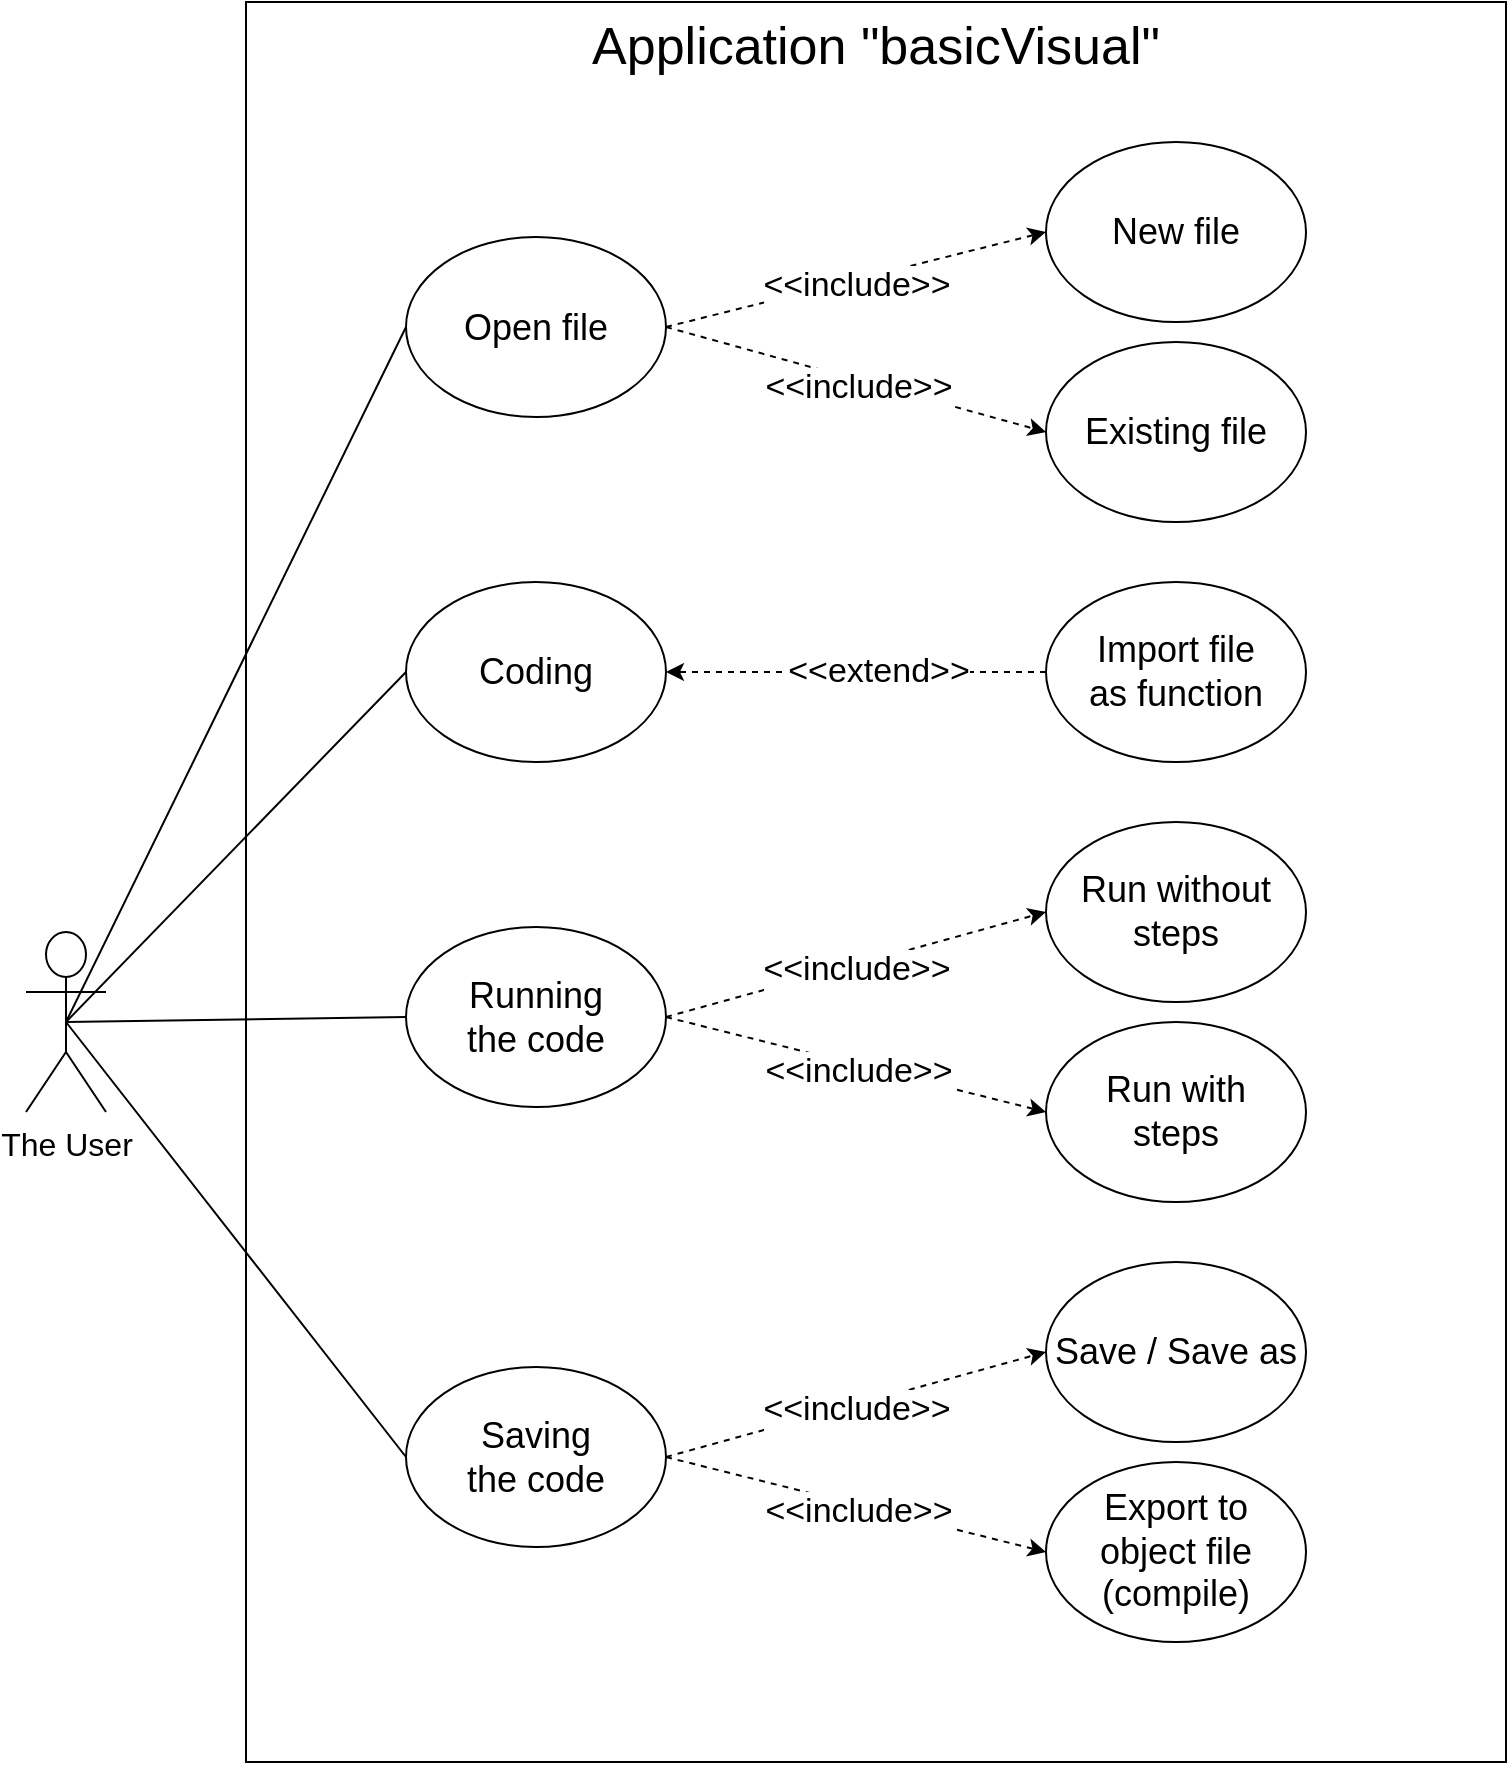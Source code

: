 <mxfile version="15.8.8"><diagram id="gCuZGENw__lnsKiw-F6K" name="Page-1"><mxGraphModel dx="1957" dy="1151" grid="1" gridSize="10" guides="1" tooltips="1" connect="1" arrows="1" fold="1" page="1" pageScale="1" pageWidth="850" pageHeight="1100" math="0" shadow="0"><root><mxCell id="0"/><mxCell id="1" parent="0"/><mxCell id="Wp15_pqrZs9jmv05s-kE-1" value="&lt;div style=&quot;font-size: 26px;&quot;&gt;&lt;font style=&quot;font-size: 26px;&quot;&gt;Application &quot;basicVisual&quot;&lt;/font&gt;&lt;/div&gt;" style="rounded=0;whiteSpace=wrap;html=1;align=center;horizontal=1;verticalAlign=top;fontSize=26;fontStyle=0" vertex="1" parent="1"><mxGeometry x="165" y="110" width="630" height="880" as="geometry"/></mxCell><mxCell id="Wp15_pqrZs9jmv05s-kE-2" value="&lt;div style=&quot;font-size: 16px&quot;&gt;The User&lt;/div&gt;" style="shape=umlActor;verticalLabelPosition=bottom;verticalAlign=top;html=1;outlineConnect=0;" vertex="1" parent="1"><mxGeometry x="55" y="575" width="40" height="90" as="geometry"/></mxCell><mxCell id="Wp15_pqrZs9jmv05s-kE-5" value="Open file" style="ellipse;whiteSpace=wrap;html=1;fontSize=18;" vertex="1" parent="1"><mxGeometry x="245" y="227.5" width="130" height="90" as="geometry"/></mxCell><mxCell id="Wp15_pqrZs9jmv05s-kE-6" value="&lt;div style=&quot;font-size: 18px;&quot;&gt;Import file&lt;/div&gt;&lt;div style=&quot;font-size: 18px;&quot;&gt;as function&lt;br style=&quot;font-size: 18px;&quot;&gt;&lt;/div&gt;" style="ellipse;whiteSpace=wrap;html=1;fontSize=18;" vertex="1" parent="1"><mxGeometry x="565" y="400" width="130" height="90" as="geometry"/></mxCell><mxCell id="Wp15_pqrZs9jmv05s-kE-7" value="Existing file" style="ellipse;whiteSpace=wrap;html=1;fontSize=18;" vertex="1" parent="1"><mxGeometry x="565" y="280" width="130" height="90" as="geometry"/></mxCell><mxCell id="Wp15_pqrZs9jmv05s-kE-8" value="&lt;div style=&quot;font-size: 18px;&quot;&gt;New file&lt;/div&gt;" style="ellipse;whiteSpace=wrap;html=1;fontSize=18;" vertex="1" parent="1"><mxGeometry x="565" y="180" width="130" height="90" as="geometry"/></mxCell><mxCell id="Wp15_pqrZs9jmv05s-kE-9" value="&lt;div style=&quot;font-size: 18px;&quot;&gt;Coding&lt;/div&gt;" style="ellipse;whiteSpace=wrap;html=1;fontSize=18;" vertex="1" parent="1"><mxGeometry x="245" y="400" width="130" height="90" as="geometry"/></mxCell><mxCell id="Wp15_pqrZs9jmv05s-kE-19" value="" style="endArrow=none;html=1;rounded=0;fontSize=26;entryX=0;entryY=0.5;entryDx=0;entryDy=0;exitX=0.5;exitY=0.5;exitDx=0;exitDy=0;exitPerimeter=0;" edge="1" parent="1" source="Wp15_pqrZs9jmv05s-kE-2" target="Wp15_pqrZs9jmv05s-kE-5"><mxGeometry width="50" height="50" relative="1" as="geometry"><mxPoint x="355" y="600" as="sourcePoint"/><mxPoint x="405" y="550" as="targetPoint"/></mxGeometry></mxCell><mxCell id="Wp15_pqrZs9jmv05s-kE-20" value="" style="endArrow=classic;html=1;rounded=0;fontSize=26;dashed=1;exitX=1;exitY=0.5;exitDx=0;exitDy=0;entryX=0;entryY=0.5;entryDx=0;entryDy=0;" edge="1" parent="1" source="Wp15_pqrZs9jmv05s-kE-5" target="Wp15_pqrZs9jmv05s-kE-8"><mxGeometry width="50" height="50" relative="1" as="geometry"><mxPoint x="355" y="600" as="sourcePoint"/><mxPoint x="405" y="550" as="targetPoint"/></mxGeometry></mxCell><mxCell id="Wp15_pqrZs9jmv05s-kE-21" value="&lt;div style=&quot;font-size: 17px;&quot;&gt;&amp;lt;&amp;lt;include&amp;gt;&amp;gt;&lt;/div&gt;" style="edgeLabel;html=1;align=center;verticalAlign=middle;resizable=0;points=[];fontSize=17;" vertex="1" connectable="0" parent="Wp15_pqrZs9jmv05s-kE-20"><mxGeometry x="0.277" y="-2" relative="1" as="geometry"><mxPoint x="-27" y="8" as="offset"/></mxGeometry></mxCell><mxCell id="Wp15_pqrZs9jmv05s-kE-22" value="" style="endArrow=classic;html=1;rounded=0;fontSize=26;dashed=1;exitX=1;exitY=0.5;exitDx=0;exitDy=0;entryX=0;entryY=0.5;entryDx=0;entryDy=0;" edge="1" parent="1" source="Wp15_pqrZs9jmv05s-kE-5" target="Wp15_pqrZs9jmv05s-kE-7"><mxGeometry width="50" height="50" relative="1" as="geometry"><mxPoint x="955" y="270" as="sourcePoint"/><mxPoint x="1023.992" y="211.788" as="targetPoint"/></mxGeometry></mxCell><mxCell id="Wp15_pqrZs9jmv05s-kE-23" value="&lt;div style=&quot;font-size: 17px;&quot;&gt;&amp;lt;&amp;lt;include&amp;gt;&amp;gt;&lt;/div&gt;" style="edgeLabel;html=1;align=center;verticalAlign=middle;resizable=0;points=[];fontSize=17;" vertex="1" connectable="0" parent="Wp15_pqrZs9jmv05s-kE-22"><mxGeometry x="0.277" y="-2" relative="1" as="geometry"><mxPoint x="-25" y="-5" as="offset"/></mxGeometry></mxCell><mxCell id="Wp15_pqrZs9jmv05s-kE-24" value="" style="endArrow=none;html=1;rounded=0;fontSize=14;exitX=0.5;exitY=0.5;exitDx=0;exitDy=0;exitPerimeter=0;entryX=0;entryY=0.5;entryDx=0;entryDy=0;" edge="1" parent="1" source="Wp15_pqrZs9jmv05s-kE-2" target="Wp15_pqrZs9jmv05s-kE-9"><mxGeometry width="50" height="50" relative="1" as="geometry"><mxPoint x="355" y="600" as="sourcePoint"/><mxPoint x="405" y="550" as="targetPoint"/></mxGeometry></mxCell><mxCell id="Wp15_pqrZs9jmv05s-kE-25" value="" style="endArrow=classic;html=1;rounded=0;fontSize=26;dashed=1;exitX=0;exitY=0.5;exitDx=0;exitDy=0;entryX=1;entryY=0.5;entryDx=0;entryDy=0;" edge="1" parent="1" source="Wp15_pqrZs9jmv05s-kE-6" target="Wp15_pqrZs9jmv05s-kE-9"><mxGeometry width="50" height="50" relative="1" as="geometry"><mxPoint x="515" y="610" as="sourcePoint"/><mxPoint x="633.992" y="638.212" as="targetPoint"/></mxGeometry></mxCell><mxCell id="Wp15_pqrZs9jmv05s-kE-26" value="&lt;div style=&quot;font-size: 17px;&quot;&gt;&amp;lt;&amp;lt;extend&amp;gt;&amp;gt;&lt;/div&gt;" style="edgeLabel;html=1;align=center;verticalAlign=middle;resizable=0;points=[];fontSize=17;" vertex="1" connectable="0" parent="Wp15_pqrZs9jmv05s-kE-25"><mxGeometry x="0.277" y="-2" relative="1" as="geometry"><mxPoint x="37" y="2" as="offset"/></mxGeometry></mxCell><mxCell id="Wp15_pqrZs9jmv05s-kE-35" value="&lt;div style=&quot;font-size: 18px;&quot;&gt;Running&lt;/div&gt;&lt;div style=&quot;font-size: 18px;&quot;&gt;the code&lt;/div&gt;" style="ellipse;whiteSpace=wrap;html=1;fontSize=18;" vertex="1" parent="1"><mxGeometry x="245" y="572.5" width="130" height="90" as="geometry"/></mxCell><mxCell id="Wp15_pqrZs9jmv05s-kE-36" value="&lt;div style=&quot;font-size: 18px;&quot;&gt;Run without&lt;/div&gt;&lt;div style=&quot;font-size: 18px;&quot;&gt;steps&lt;br style=&quot;font-size: 18px;&quot;&gt;&lt;/div&gt;" style="ellipse;whiteSpace=wrap;html=1;fontSize=18;" vertex="1" parent="1"><mxGeometry x="565" y="520" width="130" height="90" as="geometry"/></mxCell><mxCell id="Wp15_pqrZs9jmv05s-kE-37" value="&lt;div style=&quot;font-size: 18px;&quot;&gt;Run with&lt;/div&gt;&lt;div style=&quot;font-size: 18px;&quot;&gt;steps&lt;br style=&quot;font-size: 18px;&quot;&gt;&lt;/div&gt;" style="ellipse;whiteSpace=wrap;html=1;fontSize=18;" vertex="1" parent="1"><mxGeometry x="565" y="620" width="130" height="90" as="geometry"/></mxCell><mxCell id="Wp15_pqrZs9jmv05s-kE-38" value="" style="endArrow=classic;html=1;rounded=0;fontSize=26;dashed=1;exitX=1;exitY=0.5;exitDx=0;exitDy=0;entryX=0;entryY=0.5;entryDx=0;entryDy=0;" edge="1" parent="1" source="Wp15_pqrZs9jmv05s-kE-35" target="Wp15_pqrZs9jmv05s-kE-36"><mxGeometry width="50" height="50" relative="1" as="geometry"><mxPoint x="335" y="658.212" as="sourcePoint"/><mxPoint x="454" y="620" as="targetPoint"/></mxGeometry></mxCell><mxCell id="Wp15_pqrZs9jmv05s-kE-39" value="&lt;div style=&quot;font-size: 17px;&quot;&gt;&amp;lt;&amp;lt;include&amp;gt;&amp;gt;&lt;/div&gt;" style="edgeLabel;html=1;align=center;verticalAlign=middle;resizable=0;points=[];fontSize=17;" vertex="1" connectable="0" parent="Wp15_pqrZs9jmv05s-kE-38"><mxGeometry x="0.277" y="-2" relative="1" as="geometry"><mxPoint x="-27" y="8" as="offset"/></mxGeometry></mxCell><mxCell id="Wp15_pqrZs9jmv05s-kE-40" value="" style="endArrow=classic;html=1;rounded=0;fontSize=26;dashed=1;exitX=1;exitY=0.5;exitDx=0;exitDy=0;entryX=0;entryY=0.5;entryDx=0;entryDy=0;" edge="1" parent="1" source="Wp15_pqrZs9jmv05s-kE-35" target="Wp15_pqrZs9jmv05s-kE-37"><mxGeometry width="50" height="50" relative="1" as="geometry"><mxPoint x="335" y="658.212" as="sourcePoint"/><mxPoint x="453.992" y="686.425" as="targetPoint"/></mxGeometry></mxCell><mxCell id="Wp15_pqrZs9jmv05s-kE-41" value="&lt;div style=&quot;font-size: 17px;&quot;&gt;&amp;lt;&amp;lt;include&amp;gt;&amp;gt;&lt;/div&gt;" style="edgeLabel;html=1;align=center;verticalAlign=middle;resizable=0;points=[];fontSize=17;" vertex="1" connectable="0" parent="Wp15_pqrZs9jmv05s-kE-40"><mxGeometry x="0.277" y="-2" relative="1" as="geometry"><mxPoint x="-25" y="-5" as="offset"/></mxGeometry></mxCell><mxCell id="Wp15_pqrZs9jmv05s-kE-42" value="" style="endArrow=none;html=1;rounded=0;fontSize=14;exitX=0.5;exitY=0.5;exitDx=0;exitDy=0;exitPerimeter=0;entryX=0;entryY=0.5;entryDx=0;entryDy=0;" edge="1" parent="1" source="Wp15_pqrZs9jmv05s-kE-2" target="Wp15_pqrZs9jmv05s-kE-35"><mxGeometry width="50" height="50" relative="1" as="geometry"><mxPoint x="115" y="730" as="sourcePoint"/><mxPoint x="225.0" y="655" as="targetPoint"/></mxGeometry></mxCell><mxCell id="Wp15_pqrZs9jmv05s-kE-43" value="&lt;div style=&quot;font-size: 18px;&quot;&gt;Saving&lt;/div&gt;&lt;div style=&quot;font-size: 18px;&quot;&gt;the code&lt;/div&gt;" style="ellipse;whiteSpace=wrap;html=1;fontSize=18;" vertex="1" parent="1"><mxGeometry x="245" y="792.5" width="130" height="90" as="geometry"/></mxCell><mxCell id="Wp15_pqrZs9jmv05s-kE-44" value="&lt;div style=&quot;font-size: 18px;&quot;&gt;Save / Save as&lt;/div&gt;" style="ellipse;whiteSpace=wrap;html=1;fontSize=18;" vertex="1" parent="1"><mxGeometry x="565" y="740" width="130" height="90" as="geometry"/></mxCell><mxCell id="Wp15_pqrZs9jmv05s-kE-45" value="&lt;div style=&quot;font-size: 18px;&quot;&gt;Export to&lt;/div&gt;&lt;div style=&quot;font-size: 18px;&quot;&gt;object file&lt;/div&gt;&lt;div style=&quot;font-size: 18px;&quot;&gt;(compile)&lt;br style=&quot;font-size: 18px;&quot;&gt;&lt;/div&gt;" style="ellipse;whiteSpace=wrap;html=1;fontSize=18;" vertex="1" parent="1"><mxGeometry x="565" y="840" width="130" height="90" as="geometry"/></mxCell><mxCell id="Wp15_pqrZs9jmv05s-kE-47" value="" style="endArrow=classic;html=1;rounded=0;fontSize=26;dashed=1;exitX=1;exitY=0.5;exitDx=0;exitDy=0;entryX=0;entryY=0.5;entryDx=0;entryDy=0;" edge="1" parent="1" source="Wp15_pqrZs9jmv05s-kE-43" target="Wp15_pqrZs9jmv05s-kE-44"><mxGeometry width="50" height="50" relative="1" as="geometry"><mxPoint x="865" y="685" as="sourcePoint"/><mxPoint x="1095.0" y="600" as="targetPoint"/></mxGeometry></mxCell><mxCell id="Wp15_pqrZs9jmv05s-kE-48" value="&lt;div style=&quot;font-size: 17px;&quot;&gt;&amp;lt;&amp;lt;include&amp;gt;&amp;gt;&lt;/div&gt;" style="edgeLabel;html=1;align=center;verticalAlign=middle;resizable=0;points=[];fontSize=17;" vertex="1" connectable="0" parent="Wp15_pqrZs9jmv05s-kE-47"><mxGeometry x="0.277" y="-2" relative="1" as="geometry"><mxPoint x="-27" y="8" as="offset"/></mxGeometry></mxCell><mxCell id="Wp15_pqrZs9jmv05s-kE-49" value="" style="endArrow=classic;html=1;rounded=0;fontSize=26;dashed=1;exitX=1;exitY=0.5;exitDx=0;exitDy=0;entryX=0;entryY=0.5;entryDx=0;entryDy=0;" edge="1" parent="1" source="Wp15_pqrZs9jmv05s-kE-43" target="Wp15_pqrZs9jmv05s-kE-45"><mxGeometry width="50" height="50" relative="1" as="geometry"><mxPoint x="865" y="685" as="sourcePoint"/><mxPoint x="1095.0" y="730" as="targetPoint"/></mxGeometry></mxCell><mxCell id="Wp15_pqrZs9jmv05s-kE-50" value="&lt;div style=&quot;font-size: 17px;&quot;&gt;&amp;lt;&amp;lt;include&amp;gt;&amp;gt;&lt;/div&gt;" style="edgeLabel;html=1;align=center;verticalAlign=middle;resizable=0;points=[];fontSize=17;" vertex="1" connectable="0" parent="Wp15_pqrZs9jmv05s-kE-49"><mxGeometry x="0.277" y="-2" relative="1" as="geometry"><mxPoint x="-25" y="-5" as="offset"/></mxGeometry></mxCell><mxCell id="Wp15_pqrZs9jmv05s-kE-51" value="" style="endArrow=none;html=1;rounded=0;fontSize=14;exitX=0.5;exitY=0.5;exitDx=0;exitDy=0;exitPerimeter=0;entryX=0;entryY=0.5;entryDx=0;entryDy=0;" edge="1" parent="1" source="Wp15_pqrZs9jmv05s-kE-2" target="Wp15_pqrZs9jmv05s-kE-43"><mxGeometry width="50" height="50" relative="1" as="geometry"><mxPoint x="895" y="560" as="sourcePoint"/><mxPoint x="995.0" y="590" as="targetPoint"/></mxGeometry></mxCell></root></mxGraphModel></diagram></mxfile>